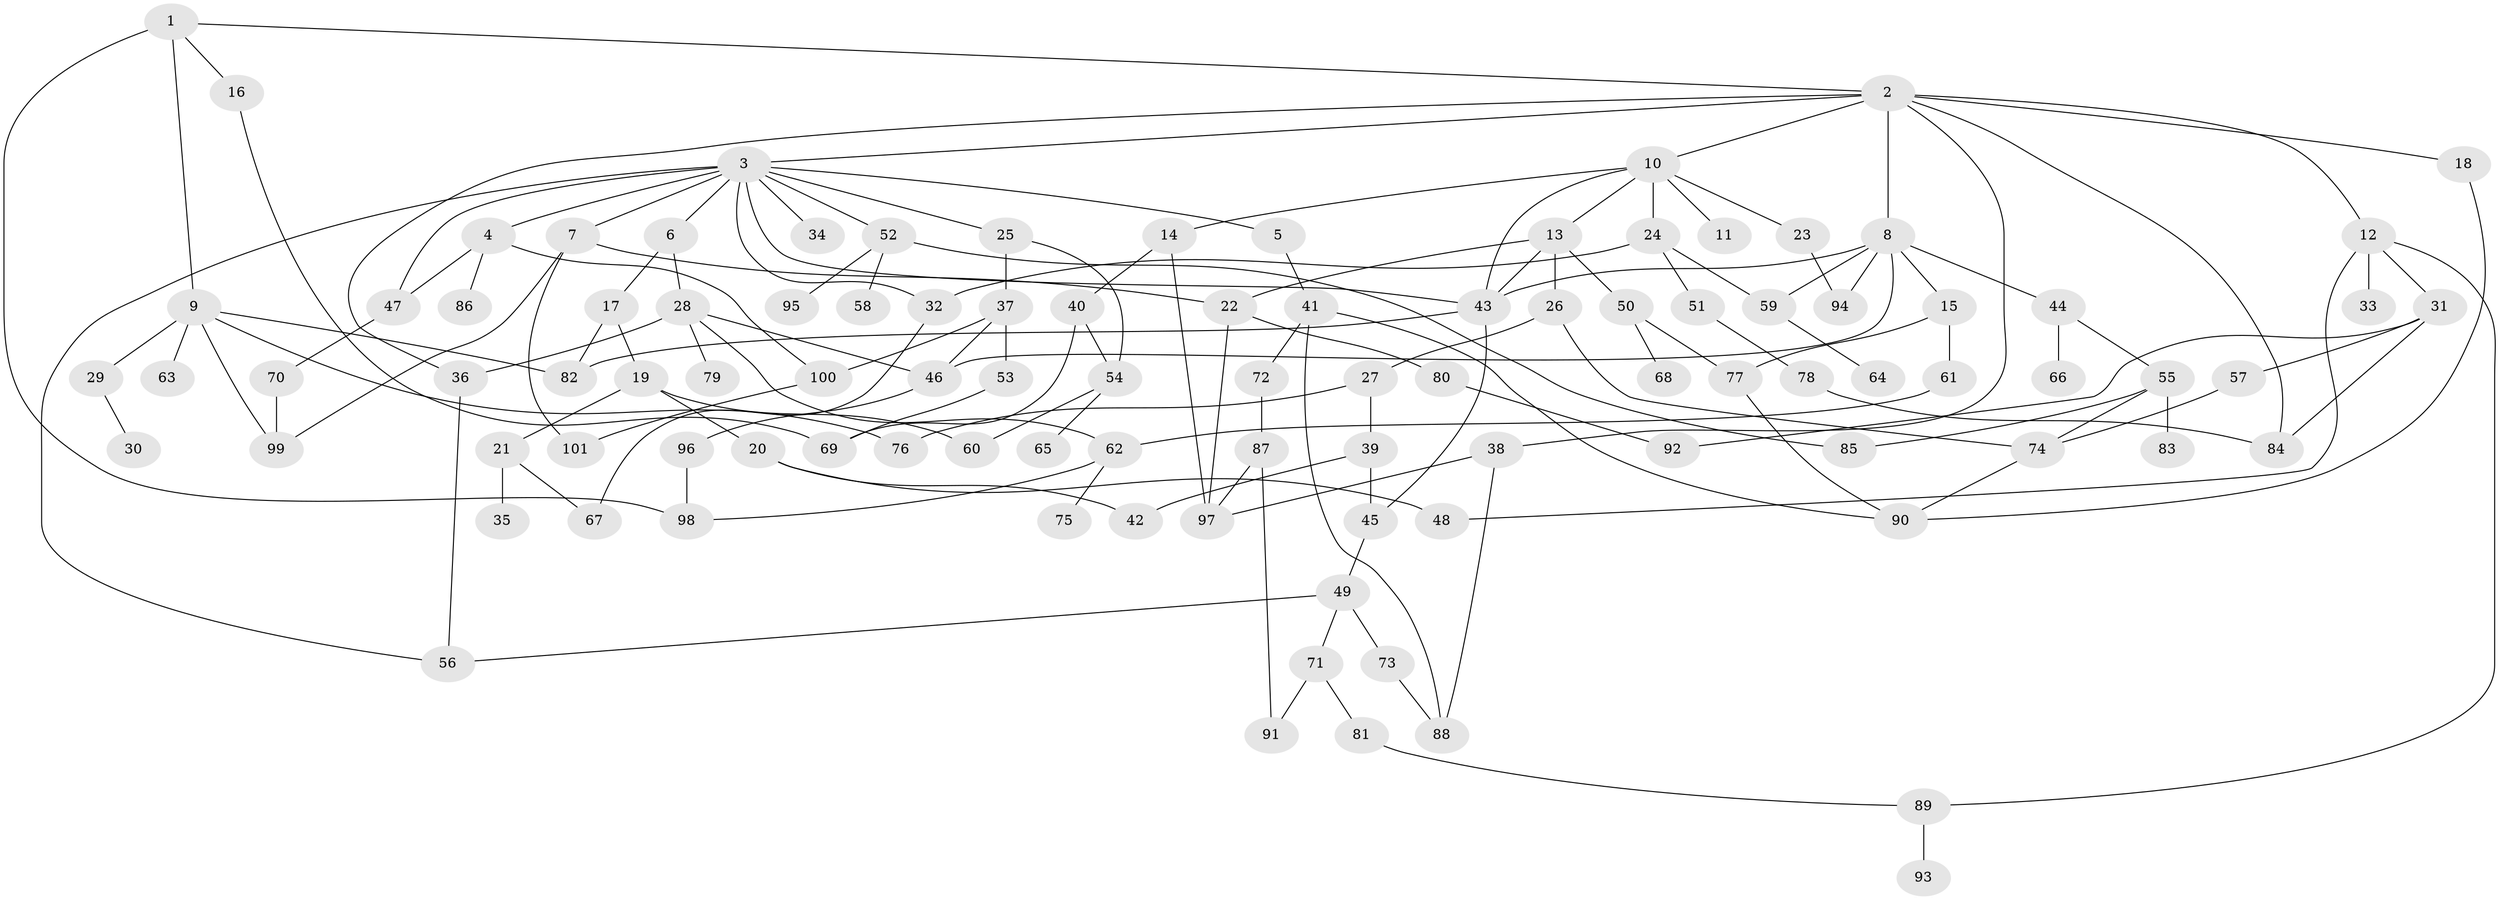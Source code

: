 // coarse degree distribution, {5: 0.09230769230769231, 9: 0.015384615384615385, 13: 0.015384615384615385, 3: 0.26153846153846155, 2: 0.15384615384615385, 4: 0.16923076923076924, 7: 0.046153846153846156, 1: 0.18461538461538463, 6: 0.06153846153846154}
// Generated by graph-tools (version 1.1) at 2025/41/03/06/25 10:41:27]
// undirected, 101 vertices, 148 edges
graph export_dot {
graph [start="1"]
  node [color=gray90,style=filled];
  1;
  2;
  3;
  4;
  5;
  6;
  7;
  8;
  9;
  10;
  11;
  12;
  13;
  14;
  15;
  16;
  17;
  18;
  19;
  20;
  21;
  22;
  23;
  24;
  25;
  26;
  27;
  28;
  29;
  30;
  31;
  32;
  33;
  34;
  35;
  36;
  37;
  38;
  39;
  40;
  41;
  42;
  43;
  44;
  45;
  46;
  47;
  48;
  49;
  50;
  51;
  52;
  53;
  54;
  55;
  56;
  57;
  58;
  59;
  60;
  61;
  62;
  63;
  64;
  65;
  66;
  67;
  68;
  69;
  70;
  71;
  72;
  73;
  74;
  75;
  76;
  77;
  78;
  79;
  80;
  81;
  82;
  83;
  84;
  85;
  86;
  87;
  88;
  89;
  90;
  91;
  92;
  93;
  94;
  95;
  96;
  97;
  98;
  99;
  100;
  101;
  1 -- 2;
  1 -- 9;
  1 -- 16;
  1 -- 98;
  2 -- 3;
  2 -- 8;
  2 -- 10;
  2 -- 12;
  2 -- 18;
  2 -- 38;
  2 -- 84;
  2 -- 36;
  3 -- 4;
  3 -- 5;
  3 -- 6;
  3 -- 7;
  3 -- 25;
  3 -- 34;
  3 -- 43;
  3 -- 47;
  3 -- 52;
  3 -- 56;
  3 -- 32;
  4 -- 86;
  4 -- 100;
  4 -- 47;
  5 -- 41;
  6 -- 17;
  6 -- 28;
  7 -- 22;
  7 -- 101;
  7 -- 99;
  8 -- 15;
  8 -- 44;
  8 -- 46;
  8 -- 59;
  8 -- 94;
  8 -- 43;
  9 -- 29;
  9 -- 63;
  9 -- 76;
  9 -- 82;
  9 -- 99;
  10 -- 11;
  10 -- 13;
  10 -- 14;
  10 -- 23;
  10 -- 24;
  10 -- 43;
  12 -- 31;
  12 -- 33;
  12 -- 48;
  12 -- 89;
  13 -- 26;
  13 -- 50;
  13 -- 43;
  13 -- 22;
  14 -- 40;
  14 -- 97;
  15 -- 61;
  15 -- 77;
  16 -- 69;
  17 -- 19;
  17 -- 82;
  18 -- 90;
  19 -- 20;
  19 -- 21;
  19 -- 60;
  20 -- 42;
  20 -- 48;
  21 -- 35;
  21 -- 67;
  22 -- 80;
  22 -- 97;
  23 -- 94;
  24 -- 32;
  24 -- 51;
  24 -- 59;
  25 -- 37;
  25 -- 54;
  26 -- 27;
  26 -- 74;
  27 -- 39;
  27 -- 76;
  28 -- 36;
  28 -- 79;
  28 -- 62;
  28 -- 46;
  29 -- 30;
  31 -- 57;
  31 -- 84;
  31 -- 92;
  32 -- 67;
  36 -- 56;
  37 -- 53;
  37 -- 46;
  37 -- 100;
  38 -- 97;
  38 -- 88;
  39 -- 42;
  39 -- 45;
  40 -- 69;
  40 -- 54;
  41 -- 72;
  41 -- 90;
  41 -- 88;
  43 -- 82;
  43 -- 45;
  44 -- 55;
  44 -- 66;
  45 -- 49;
  46 -- 96;
  47 -- 70;
  49 -- 71;
  49 -- 73;
  49 -- 56;
  50 -- 68;
  50 -- 77;
  51 -- 78;
  52 -- 58;
  52 -- 85;
  52 -- 95;
  53 -- 69;
  54 -- 60;
  54 -- 65;
  55 -- 74;
  55 -- 83;
  55 -- 85;
  57 -- 74;
  59 -- 64;
  61 -- 62;
  62 -- 75;
  62 -- 98;
  70 -- 99;
  71 -- 81;
  71 -- 91;
  72 -- 87;
  73 -- 88;
  74 -- 90;
  77 -- 90;
  78 -- 84;
  80 -- 92;
  81 -- 89;
  87 -- 97;
  87 -- 91;
  89 -- 93;
  96 -- 98;
  100 -- 101;
}
